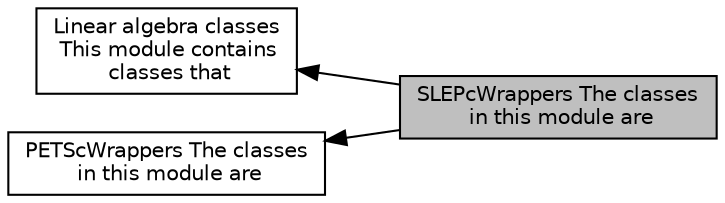 digraph "SLEPcWrappers The classes in this module are"
{
  edge [fontname="Helvetica",fontsize="10",labelfontname="Helvetica",labelfontsize="10"];
  node [fontname="Helvetica",fontsize="10",shape=box];
  rankdir=LR;
  Node1 [label="SLEPcWrappers The classes\l in this module are",height=0.2,width=0.4,color="black", fillcolor="grey75", style="filled", fontcolor="black",tooltip="wrappers around functionality provided by the SLEPc library. All classes and functions in this group ..."];
  Node2 [label="Linear algebra classes\l This module contains\l classes that",height=0.2,width=0.4,color="black", fillcolor="white", style="filled",URL="$group__LAC.html",tooltip="involve linear algebra, i.e., those associated with matrices, vectors, and the solution of linear sys..."];
  Node3 [label="PETScWrappers The classes\l in this module are",height=0.2,width=0.4,color="black", fillcolor="white", style="filled",URL="$group__PETScWrappers.html",tooltip="wrappers around functionality provided by the PETSc library. They provide a modern object-oriented in..."];
  Node2->Node1 [shape=plaintext, dir="back", style="solid"];
  Node3->Node1 [shape=plaintext, dir="back", style="solid"];
}
